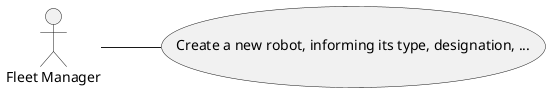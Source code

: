 @startuml

left to right direction

(Create a new robot, informing its type, designation, ...) as (x)

:Fleet Manager: as CM

CM -- (x)

@enduml
